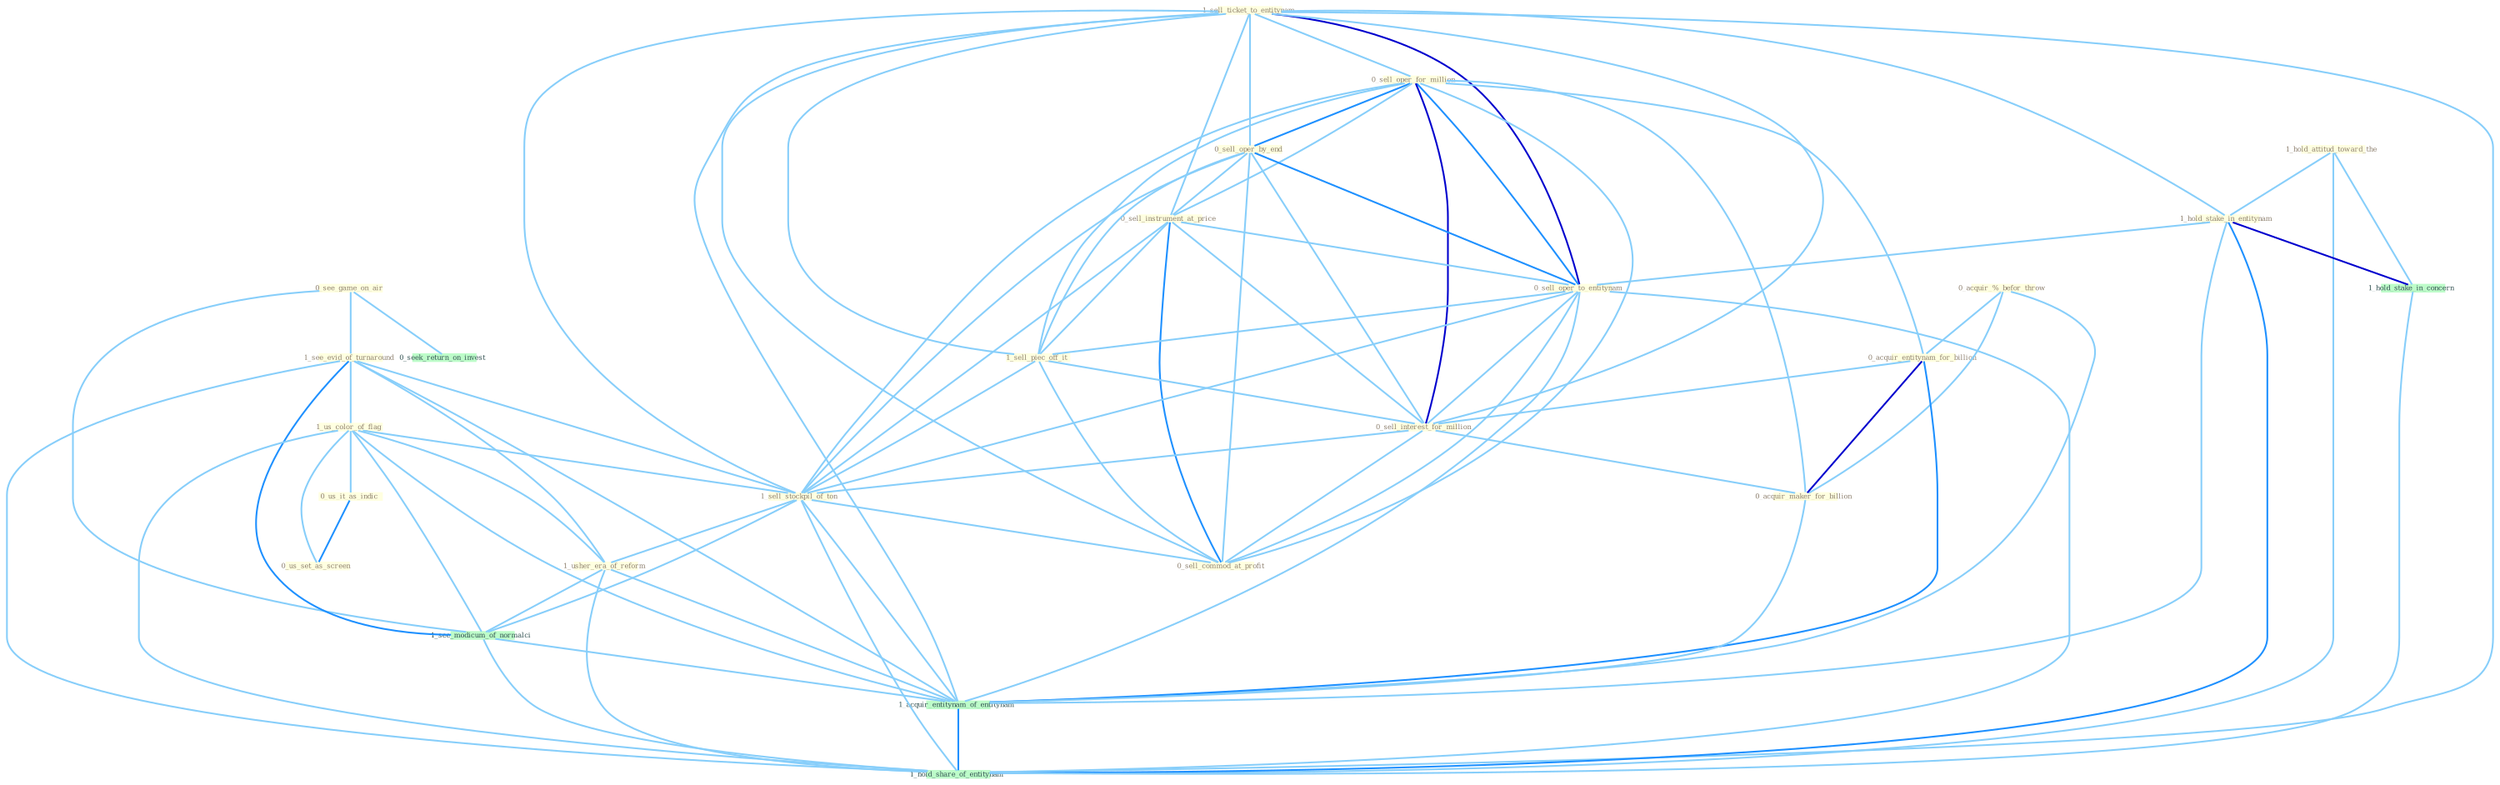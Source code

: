 Graph G{ 
    node
    [shape=polygon,style=filled,width=.5,height=.06,color="#BDFCC9",fixedsize=true,fontsize=4,
    fontcolor="#2f4f4f"];
    {node
    [color="#ffffe0", fontcolor="#8b7d6b"] "0_see_game_on_air " "1_sell_ticket_to_entitynam " "0_sell_oper_for_million " "0_sell_oper_by_end " "0_acquir_%_befor_throw " "0_sell_instrument_at_price " "1_hold_attitud_toward_the " "1_see_evid_of_turnaround " "0_acquir_entitynam_for_billion " "1_hold_stake_in_entitynam " "1_us_color_of_flag " "0_sell_oper_to_entitynam " "1_sell_piec_off_it " "0_sell_interest_for_million " "1_sell_stockpil_of_ton " "0_us_it_as_indic " "1_usher_era_of_reform " "0_us_set_as_screen " "0_sell_commod_at_profit " "0_acquir_maker_for_billion "}
{node [color="#fff0f5", fontcolor="#b22222"]}
edge [color="#B0E2FF"];

	"0_see_game_on_air " -- "1_see_evid_of_turnaround " [w="1", color="#87cefa" ];
	"0_see_game_on_air " -- "0_seek_return_on_invest " [w="1", color="#87cefa" ];
	"0_see_game_on_air " -- "1_see_modicum_of_normalci " [w="1", color="#87cefa" ];
	"1_sell_ticket_to_entitynam " -- "0_sell_oper_for_million " [w="1", color="#87cefa" ];
	"1_sell_ticket_to_entitynam " -- "0_sell_oper_by_end " [w="1", color="#87cefa" ];
	"1_sell_ticket_to_entitynam " -- "0_sell_instrument_at_price " [w="1", color="#87cefa" ];
	"1_sell_ticket_to_entitynam " -- "1_hold_stake_in_entitynam " [w="1", color="#87cefa" ];
	"1_sell_ticket_to_entitynam " -- "0_sell_oper_to_entitynam " [w="3", color="#0000cd" , len=0.6];
	"1_sell_ticket_to_entitynam " -- "1_sell_piec_off_it " [w="1", color="#87cefa" ];
	"1_sell_ticket_to_entitynam " -- "0_sell_interest_for_million " [w="1", color="#87cefa" ];
	"1_sell_ticket_to_entitynam " -- "1_sell_stockpil_of_ton " [w="1", color="#87cefa" ];
	"1_sell_ticket_to_entitynam " -- "0_sell_commod_at_profit " [w="1", color="#87cefa" ];
	"1_sell_ticket_to_entitynam " -- "1_acquir_entitynam_of_entitynam " [w="1", color="#87cefa" ];
	"1_sell_ticket_to_entitynam " -- "1_hold_share_of_entitynam " [w="1", color="#87cefa" ];
	"0_sell_oper_for_million " -- "0_sell_oper_by_end " [w="2", color="#1e90ff" , len=0.8];
	"0_sell_oper_for_million " -- "0_sell_instrument_at_price " [w="1", color="#87cefa" ];
	"0_sell_oper_for_million " -- "0_acquir_entitynam_for_billion " [w="1", color="#87cefa" ];
	"0_sell_oper_for_million " -- "0_sell_oper_to_entitynam " [w="2", color="#1e90ff" , len=0.8];
	"0_sell_oper_for_million " -- "1_sell_piec_off_it " [w="1", color="#87cefa" ];
	"0_sell_oper_for_million " -- "0_sell_interest_for_million " [w="3", color="#0000cd" , len=0.6];
	"0_sell_oper_for_million " -- "1_sell_stockpil_of_ton " [w="1", color="#87cefa" ];
	"0_sell_oper_for_million " -- "0_sell_commod_at_profit " [w="1", color="#87cefa" ];
	"0_sell_oper_for_million " -- "0_acquir_maker_for_billion " [w="1", color="#87cefa" ];
	"0_sell_oper_by_end " -- "0_sell_instrument_at_price " [w="1", color="#87cefa" ];
	"0_sell_oper_by_end " -- "0_sell_oper_to_entitynam " [w="2", color="#1e90ff" , len=0.8];
	"0_sell_oper_by_end " -- "1_sell_piec_off_it " [w="1", color="#87cefa" ];
	"0_sell_oper_by_end " -- "0_sell_interest_for_million " [w="1", color="#87cefa" ];
	"0_sell_oper_by_end " -- "1_sell_stockpil_of_ton " [w="1", color="#87cefa" ];
	"0_sell_oper_by_end " -- "0_sell_commod_at_profit " [w="1", color="#87cefa" ];
	"0_acquir_%_befor_throw " -- "0_acquir_entitynam_for_billion " [w="1", color="#87cefa" ];
	"0_acquir_%_befor_throw " -- "0_acquir_maker_for_billion " [w="1", color="#87cefa" ];
	"0_acquir_%_befor_throw " -- "1_acquir_entitynam_of_entitynam " [w="1", color="#87cefa" ];
	"0_sell_instrument_at_price " -- "0_sell_oper_to_entitynam " [w="1", color="#87cefa" ];
	"0_sell_instrument_at_price " -- "1_sell_piec_off_it " [w="1", color="#87cefa" ];
	"0_sell_instrument_at_price " -- "0_sell_interest_for_million " [w="1", color="#87cefa" ];
	"0_sell_instrument_at_price " -- "1_sell_stockpil_of_ton " [w="1", color="#87cefa" ];
	"0_sell_instrument_at_price " -- "0_sell_commod_at_profit " [w="2", color="#1e90ff" , len=0.8];
	"1_hold_attitud_toward_the " -- "1_hold_stake_in_entitynam " [w="1", color="#87cefa" ];
	"1_hold_attitud_toward_the " -- "1_hold_stake_in_concern " [w="1", color="#87cefa" ];
	"1_hold_attitud_toward_the " -- "1_hold_share_of_entitynam " [w="1", color="#87cefa" ];
	"1_see_evid_of_turnaround " -- "1_us_color_of_flag " [w="1", color="#87cefa" ];
	"1_see_evid_of_turnaround " -- "1_sell_stockpil_of_ton " [w="1", color="#87cefa" ];
	"1_see_evid_of_turnaround " -- "1_usher_era_of_reform " [w="1", color="#87cefa" ];
	"1_see_evid_of_turnaround " -- "1_see_modicum_of_normalci " [w="2", color="#1e90ff" , len=0.8];
	"1_see_evid_of_turnaround " -- "1_acquir_entitynam_of_entitynam " [w="1", color="#87cefa" ];
	"1_see_evid_of_turnaround " -- "1_hold_share_of_entitynam " [w="1", color="#87cefa" ];
	"0_acquir_entitynam_for_billion " -- "0_sell_interest_for_million " [w="1", color="#87cefa" ];
	"0_acquir_entitynam_for_billion " -- "0_acquir_maker_for_billion " [w="3", color="#0000cd" , len=0.6];
	"0_acquir_entitynam_for_billion " -- "1_acquir_entitynam_of_entitynam " [w="2", color="#1e90ff" , len=0.8];
	"1_hold_stake_in_entitynam " -- "0_sell_oper_to_entitynam " [w="1", color="#87cefa" ];
	"1_hold_stake_in_entitynam " -- "1_hold_stake_in_concern " [w="3", color="#0000cd" , len=0.6];
	"1_hold_stake_in_entitynam " -- "1_acquir_entitynam_of_entitynam " [w="1", color="#87cefa" ];
	"1_hold_stake_in_entitynam " -- "1_hold_share_of_entitynam " [w="2", color="#1e90ff" , len=0.8];
	"1_us_color_of_flag " -- "1_sell_stockpil_of_ton " [w="1", color="#87cefa" ];
	"1_us_color_of_flag " -- "0_us_it_as_indic " [w="1", color="#87cefa" ];
	"1_us_color_of_flag " -- "1_usher_era_of_reform " [w="1", color="#87cefa" ];
	"1_us_color_of_flag " -- "0_us_set_as_screen " [w="1", color="#87cefa" ];
	"1_us_color_of_flag " -- "1_see_modicum_of_normalci " [w="1", color="#87cefa" ];
	"1_us_color_of_flag " -- "1_acquir_entitynam_of_entitynam " [w="1", color="#87cefa" ];
	"1_us_color_of_flag " -- "1_hold_share_of_entitynam " [w="1", color="#87cefa" ];
	"0_sell_oper_to_entitynam " -- "1_sell_piec_off_it " [w="1", color="#87cefa" ];
	"0_sell_oper_to_entitynam " -- "0_sell_interest_for_million " [w="1", color="#87cefa" ];
	"0_sell_oper_to_entitynam " -- "1_sell_stockpil_of_ton " [w="1", color="#87cefa" ];
	"0_sell_oper_to_entitynam " -- "0_sell_commod_at_profit " [w="1", color="#87cefa" ];
	"0_sell_oper_to_entitynam " -- "1_acquir_entitynam_of_entitynam " [w="1", color="#87cefa" ];
	"0_sell_oper_to_entitynam " -- "1_hold_share_of_entitynam " [w="1", color="#87cefa" ];
	"1_sell_piec_off_it " -- "0_sell_interest_for_million " [w="1", color="#87cefa" ];
	"1_sell_piec_off_it " -- "1_sell_stockpil_of_ton " [w="1", color="#87cefa" ];
	"1_sell_piec_off_it " -- "0_sell_commod_at_profit " [w="1", color="#87cefa" ];
	"0_sell_interest_for_million " -- "1_sell_stockpil_of_ton " [w="1", color="#87cefa" ];
	"0_sell_interest_for_million " -- "0_sell_commod_at_profit " [w="1", color="#87cefa" ];
	"0_sell_interest_for_million " -- "0_acquir_maker_for_billion " [w="1", color="#87cefa" ];
	"1_sell_stockpil_of_ton " -- "1_usher_era_of_reform " [w="1", color="#87cefa" ];
	"1_sell_stockpil_of_ton " -- "0_sell_commod_at_profit " [w="1", color="#87cefa" ];
	"1_sell_stockpil_of_ton " -- "1_see_modicum_of_normalci " [w="1", color="#87cefa" ];
	"1_sell_stockpil_of_ton " -- "1_acquir_entitynam_of_entitynam " [w="1", color="#87cefa" ];
	"1_sell_stockpil_of_ton " -- "1_hold_share_of_entitynam " [w="1", color="#87cefa" ];
	"0_us_it_as_indic " -- "0_us_set_as_screen " [w="2", color="#1e90ff" , len=0.8];
	"1_usher_era_of_reform " -- "1_see_modicum_of_normalci " [w="1", color="#87cefa" ];
	"1_usher_era_of_reform " -- "1_acquir_entitynam_of_entitynam " [w="1", color="#87cefa" ];
	"1_usher_era_of_reform " -- "1_hold_share_of_entitynam " [w="1", color="#87cefa" ];
	"0_acquir_maker_for_billion " -- "1_acquir_entitynam_of_entitynam " [w="1", color="#87cefa" ];
	"1_hold_stake_in_concern " -- "1_hold_share_of_entitynam " [w="1", color="#87cefa" ];
	"1_see_modicum_of_normalci " -- "1_acquir_entitynam_of_entitynam " [w="1", color="#87cefa" ];
	"1_see_modicum_of_normalci " -- "1_hold_share_of_entitynam " [w="1", color="#87cefa" ];
	"1_acquir_entitynam_of_entitynam " -- "1_hold_share_of_entitynam " [w="2", color="#1e90ff" , len=0.8];
}